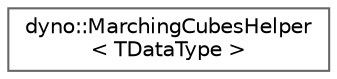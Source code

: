 digraph "Graphical Class Hierarchy"
{
 // LATEX_PDF_SIZE
  bgcolor="transparent";
  edge [fontname=Helvetica,fontsize=10,labelfontname=Helvetica,labelfontsize=10];
  node [fontname=Helvetica,fontsize=10,shape=box,height=0.2,width=0.4];
  rankdir="LR";
  Node0 [id="Node000000",label="dyno::MarchingCubesHelper\l\< TDataType \>",height=0.2,width=0.4,color="grey40", fillcolor="white", style="filled",URL="$classdyno_1_1_marching_cubes_helper.html",tooltip=" "];
}
